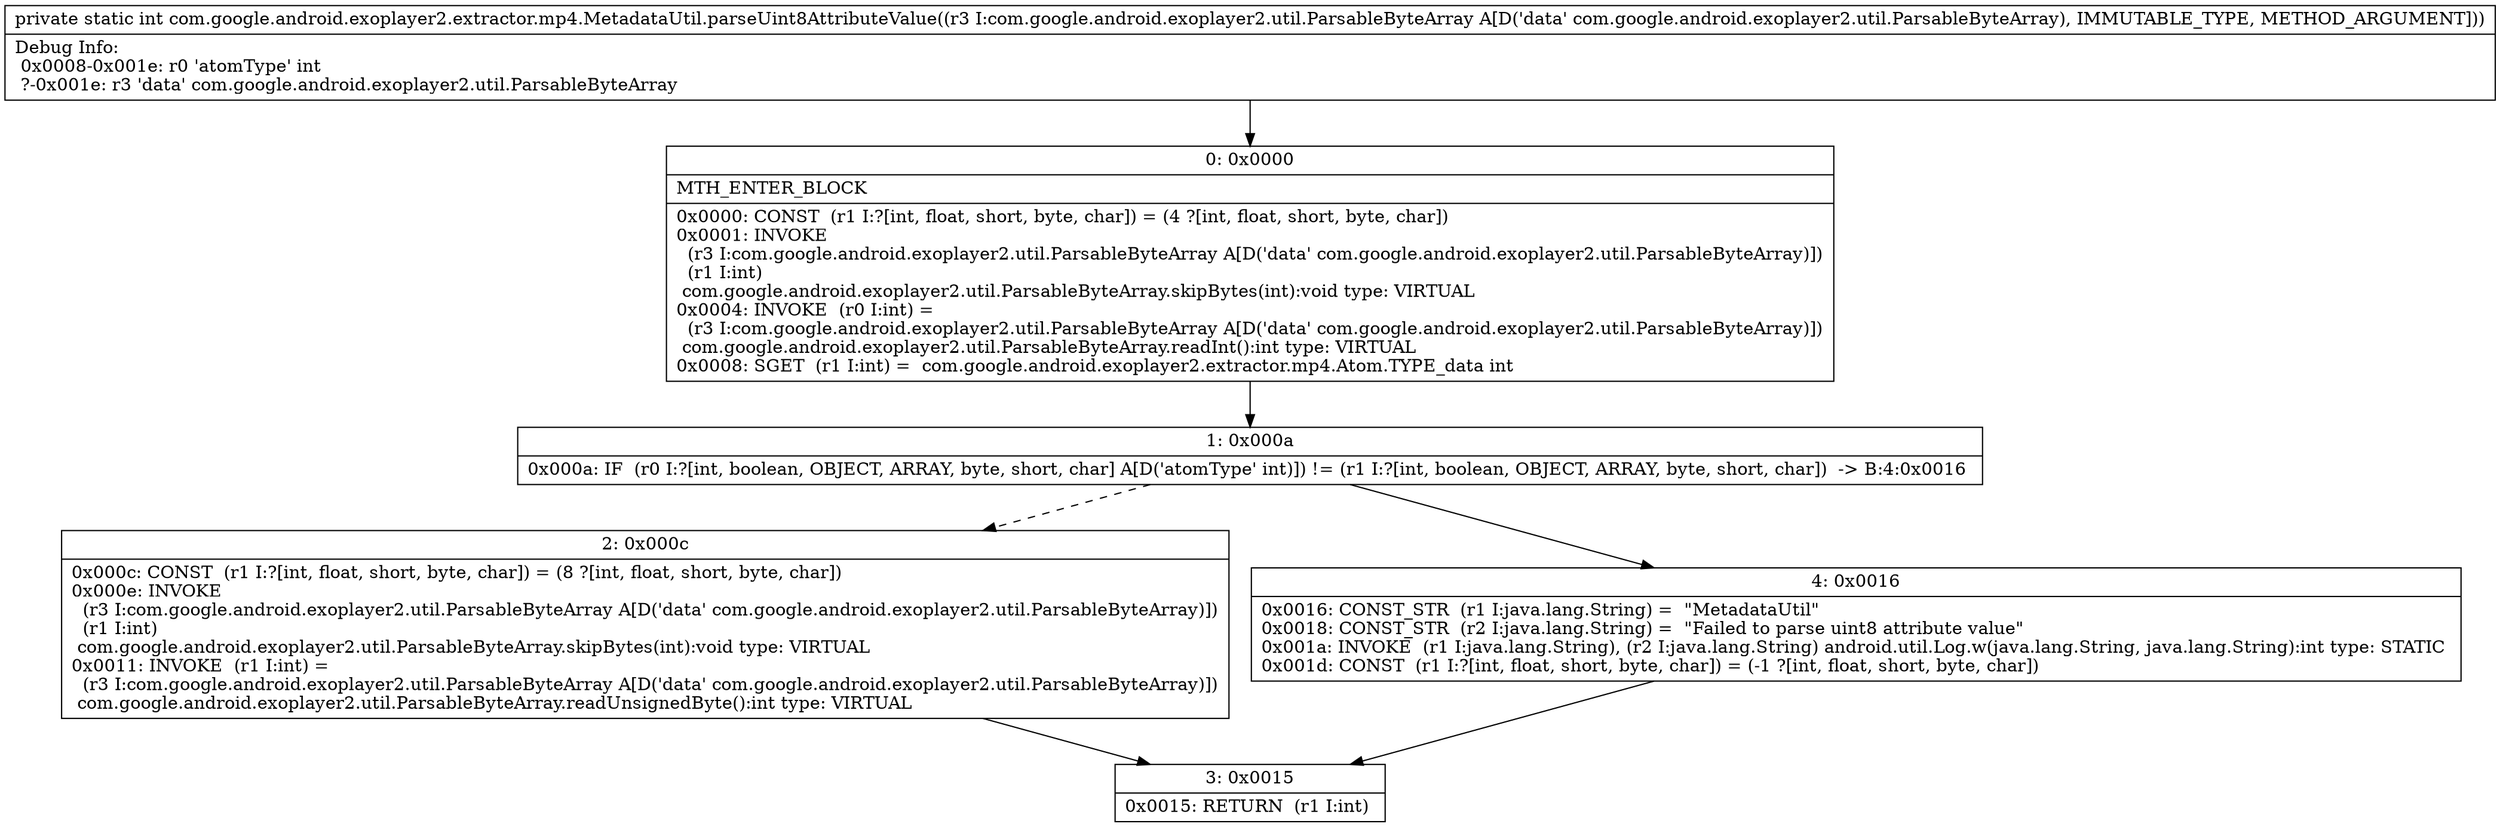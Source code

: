 digraph "CFG forcom.google.android.exoplayer2.extractor.mp4.MetadataUtil.parseUint8AttributeValue(Lcom\/google\/android\/exoplayer2\/util\/ParsableByteArray;)I" {
Node_0 [shape=record,label="{0\:\ 0x0000|MTH_ENTER_BLOCK\l|0x0000: CONST  (r1 I:?[int, float, short, byte, char]) = (4 ?[int, float, short, byte, char]) \l0x0001: INVOKE  \l  (r3 I:com.google.android.exoplayer2.util.ParsableByteArray A[D('data' com.google.android.exoplayer2.util.ParsableByteArray)])\l  (r1 I:int)\l com.google.android.exoplayer2.util.ParsableByteArray.skipBytes(int):void type: VIRTUAL \l0x0004: INVOKE  (r0 I:int) = \l  (r3 I:com.google.android.exoplayer2.util.ParsableByteArray A[D('data' com.google.android.exoplayer2.util.ParsableByteArray)])\l com.google.android.exoplayer2.util.ParsableByteArray.readInt():int type: VIRTUAL \l0x0008: SGET  (r1 I:int) =  com.google.android.exoplayer2.extractor.mp4.Atom.TYPE_data int \l}"];
Node_1 [shape=record,label="{1\:\ 0x000a|0x000a: IF  (r0 I:?[int, boolean, OBJECT, ARRAY, byte, short, char] A[D('atomType' int)]) != (r1 I:?[int, boolean, OBJECT, ARRAY, byte, short, char])  \-\> B:4:0x0016 \l}"];
Node_2 [shape=record,label="{2\:\ 0x000c|0x000c: CONST  (r1 I:?[int, float, short, byte, char]) = (8 ?[int, float, short, byte, char]) \l0x000e: INVOKE  \l  (r3 I:com.google.android.exoplayer2.util.ParsableByteArray A[D('data' com.google.android.exoplayer2.util.ParsableByteArray)])\l  (r1 I:int)\l com.google.android.exoplayer2.util.ParsableByteArray.skipBytes(int):void type: VIRTUAL \l0x0011: INVOKE  (r1 I:int) = \l  (r3 I:com.google.android.exoplayer2.util.ParsableByteArray A[D('data' com.google.android.exoplayer2.util.ParsableByteArray)])\l com.google.android.exoplayer2.util.ParsableByteArray.readUnsignedByte():int type: VIRTUAL \l}"];
Node_3 [shape=record,label="{3\:\ 0x0015|0x0015: RETURN  (r1 I:int) \l}"];
Node_4 [shape=record,label="{4\:\ 0x0016|0x0016: CONST_STR  (r1 I:java.lang.String) =  \"MetadataUtil\" \l0x0018: CONST_STR  (r2 I:java.lang.String) =  \"Failed to parse uint8 attribute value\" \l0x001a: INVOKE  (r1 I:java.lang.String), (r2 I:java.lang.String) android.util.Log.w(java.lang.String, java.lang.String):int type: STATIC \l0x001d: CONST  (r1 I:?[int, float, short, byte, char]) = (\-1 ?[int, float, short, byte, char]) \l}"];
MethodNode[shape=record,label="{private static int com.google.android.exoplayer2.extractor.mp4.MetadataUtil.parseUint8AttributeValue((r3 I:com.google.android.exoplayer2.util.ParsableByteArray A[D('data' com.google.android.exoplayer2.util.ParsableByteArray), IMMUTABLE_TYPE, METHOD_ARGUMENT]))  | Debug Info:\l  0x0008\-0x001e: r0 'atomType' int\l  ?\-0x001e: r3 'data' com.google.android.exoplayer2.util.ParsableByteArray\l}"];
MethodNode -> Node_0;
Node_0 -> Node_1;
Node_1 -> Node_2[style=dashed];
Node_1 -> Node_4;
Node_2 -> Node_3;
Node_4 -> Node_3;
}

